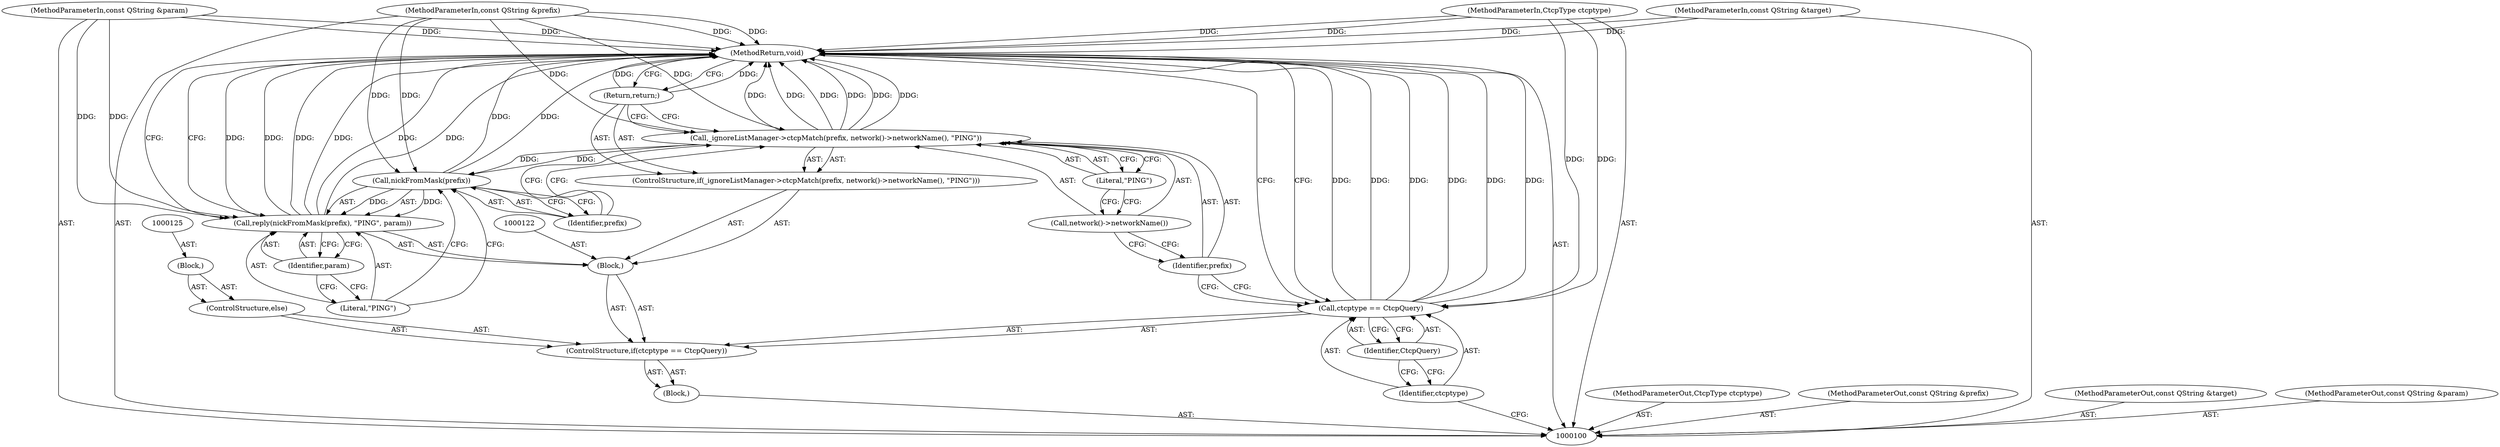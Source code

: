 digraph "1_quassel_a4ca568cdf68cf4a0343eb161518dc8e50cea87d_1" {
"1000126" [label="(MethodReturn,void)"];
"1000105" [label="(Block,)"];
"1000101" [label="(MethodParameterIn,CtcpType ctcptype)"];
"1000158" [label="(MethodParameterOut,CtcpType ctcptype)"];
"1000102" [label="(MethodParameterIn,const QString &prefix)"];
"1000159" [label="(MethodParameterOut,const QString &prefix)"];
"1000103" [label="(MethodParameterIn,const QString &target)"];
"1000160" [label="(MethodParameterOut,const QString &target)"];
"1000104" [label="(MethodParameterIn,const QString &param)"];
"1000161" [label="(MethodParameterOut,const QString &param)"];
"1000109" [label="(Identifier,CtcpQuery)"];
"1000106" [label="(ControlStructure,if(ctcptype == CtcpQuery))"];
"1000107" [label="(Call,ctcptype == CtcpQuery)"];
"1000108" [label="(Identifier,ctcptype)"];
"1000113" [label="(Identifier,prefix)"];
"1000111" [label="(ControlStructure,if(_ignoreListManager->ctcpMatch(prefix, network()->networkName(), \"PING\")))"];
"1000114" [label="(Call,network()->networkName())"];
"1000112" [label="(Call,_ignoreListManager->ctcpMatch(prefix, network()->networkName(), \"PING\"))"];
"1000115" [label="(Literal,\"PING\")"];
"1000116" [label="(Return,return;)"];
"1000118" [label="(Call,nickFromMask(prefix))"];
"1000119" [label="(Identifier,prefix)"];
"1000120" [label="(Literal,\"PING\")"];
"1000117" [label="(Call,reply(nickFromMask(prefix), \"PING\", param))"];
"1000121" [label="(Identifier,param)"];
"1000110" [label="(Block,)"];
"1000123" [label="(ControlStructure,else)"];
"1000124" [label="(Block,)"];
"1000126" -> "1000100"  [label="AST: "];
"1000126" -> "1000116"  [label="CFG: "];
"1000126" -> "1000117"  [label="CFG: "];
"1000126" -> "1000107"  [label="CFG: "];
"1000116" -> "1000126"  [label="DDG: "];
"1000117" -> "1000126"  [label="DDG: "];
"1000117" -> "1000126"  [label="DDG: "];
"1000117" -> "1000126"  [label="DDG: "];
"1000107" -> "1000126"  [label="DDG: "];
"1000107" -> "1000126"  [label="DDG: "];
"1000107" -> "1000126"  [label="DDG: "];
"1000104" -> "1000126"  [label="DDG: "];
"1000112" -> "1000126"  [label="DDG: "];
"1000112" -> "1000126"  [label="DDG: "];
"1000112" -> "1000126"  [label="DDG: "];
"1000103" -> "1000126"  [label="DDG: "];
"1000118" -> "1000126"  [label="DDG: "];
"1000102" -> "1000126"  [label="DDG: "];
"1000101" -> "1000126"  [label="DDG: "];
"1000105" -> "1000100"  [label="AST: "];
"1000106" -> "1000105"  [label="AST: "];
"1000101" -> "1000100"  [label="AST: "];
"1000101" -> "1000126"  [label="DDG: "];
"1000101" -> "1000107"  [label="DDG: "];
"1000158" -> "1000100"  [label="AST: "];
"1000102" -> "1000100"  [label="AST: "];
"1000102" -> "1000126"  [label="DDG: "];
"1000102" -> "1000112"  [label="DDG: "];
"1000102" -> "1000118"  [label="DDG: "];
"1000159" -> "1000100"  [label="AST: "];
"1000103" -> "1000100"  [label="AST: "];
"1000103" -> "1000126"  [label="DDG: "];
"1000160" -> "1000100"  [label="AST: "];
"1000104" -> "1000100"  [label="AST: "];
"1000104" -> "1000126"  [label="DDG: "];
"1000104" -> "1000117"  [label="DDG: "];
"1000161" -> "1000100"  [label="AST: "];
"1000109" -> "1000107"  [label="AST: "];
"1000109" -> "1000108"  [label="CFG: "];
"1000107" -> "1000109"  [label="CFG: "];
"1000106" -> "1000105"  [label="AST: "];
"1000107" -> "1000106"  [label="AST: "];
"1000110" -> "1000106"  [label="AST: "];
"1000123" -> "1000106"  [label="AST: "];
"1000107" -> "1000106"  [label="AST: "];
"1000107" -> "1000109"  [label="CFG: "];
"1000108" -> "1000107"  [label="AST: "];
"1000109" -> "1000107"  [label="AST: "];
"1000113" -> "1000107"  [label="CFG: "];
"1000126" -> "1000107"  [label="CFG: "];
"1000107" -> "1000126"  [label="DDG: "];
"1000107" -> "1000126"  [label="DDG: "];
"1000107" -> "1000126"  [label="DDG: "];
"1000101" -> "1000107"  [label="DDG: "];
"1000108" -> "1000107"  [label="AST: "];
"1000108" -> "1000100"  [label="CFG: "];
"1000109" -> "1000108"  [label="CFG: "];
"1000113" -> "1000112"  [label="AST: "];
"1000113" -> "1000107"  [label="CFG: "];
"1000114" -> "1000113"  [label="CFG: "];
"1000111" -> "1000110"  [label="AST: "];
"1000112" -> "1000111"  [label="AST: "];
"1000116" -> "1000111"  [label="AST: "];
"1000114" -> "1000112"  [label="AST: "];
"1000114" -> "1000113"  [label="CFG: "];
"1000115" -> "1000114"  [label="CFG: "];
"1000112" -> "1000111"  [label="AST: "];
"1000112" -> "1000115"  [label="CFG: "];
"1000113" -> "1000112"  [label="AST: "];
"1000114" -> "1000112"  [label="AST: "];
"1000115" -> "1000112"  [label="AST: "];
"1000116" -> "1000112"  [label="CFG: "];
"1000119" -> "1000112"  [label="CFG: "];
"1000112" -> "1000126"  [label="DDG: "];
"1000112" -> "1000126"  [label="DDG: "];
"1000112" -> "1000126"  [label="DDG: "];
"1000102" -> "1000112"  [label="DDG: "];
"1000112" -> "1000118"  [label="DDG: "];
"1000115" -> "1000112"  [label="AST: "];
"1000115" -> "1000114"  [label="CFG: "];
"1000112" -> "1000115"  [label="CFG: "];
"1000116" -> "1000111"  [label="AST: "];
"1000116" -> "1000112"  [label="CFG: "];
"1000126" -> "1000116"  [label="CFG: "];
"1000116" -> "1000126"  [label="DDG: "];
"1000118" -> "1000117"  [label="AST: "];
"1000118" -> "1000119"  [label="CFG: "];
"1000119" -> "1000118"  [label="AST: "];
"1000120" -> "1000118"  [label="CFG: "];
"1000118" -> "1000126"  [label="DDG: "];
"1000118" -> "1000117"  [label="DDG: "];
"1000112" -> "1000118"  [label="DDG: "];
"1000102" -> "1000118"  [label="DDG: "];
"1000119" -> "1000118"  [label="AST: "];
"1000119" -> "1000112"  [label="CFG: "];
"1000118" -> "1000119"  [label="CFG: "];
"1000120" -> "1000117"  [label="AST: "];
"1000120" -> "1000118"  [label="CFG: "];
"1000121" -> "1000120"  [label="CFG: "];
"1000117" -> "1000110"  [label="AST: "];
"1000117" -> "1000121"  [label="CFG: "];
"1000118" -> "1000117"  [label="AST: "];
"1000120" -> "1000117"  [label="AST: "];
"1000121" -> "1000117"  [label="AST: "];
"1000126" -> "1000117"  [label="CFG: "];
"1000117" -> "1000126"  [label="DDG: "];
"1000117" -> "1000126"  [label="DDG: "];
"1000117" -> "1000126"  [label="DDG: "];
"1000118" -> "1000117"  [label="DDG: "];
"1000104" -> "1000117"  [label="DDG: "];
"1000121" -> "1000117"  [label="AST: "];
"1000121" -> "1000120"  [label="CFG: "];
"1000117" -> "1000121"  [label="CFG: "];
"1000110" -> "1000106"  [label="AST: "];
"1000111" -> "1000110"  [label="AST: "];
"1000117" -> "1000110"  [label="AST: "];
"1000122" -> "1000110"  [label="AST: "];
"1000123" -> "1000106"  [label="AST: "];
"1000124" -> "1000123"  [label="AST: "];
"1000124" -> "1000123"  [label="AST: "];
"1000125" -> "1000124"  [label="AST: "];
}
